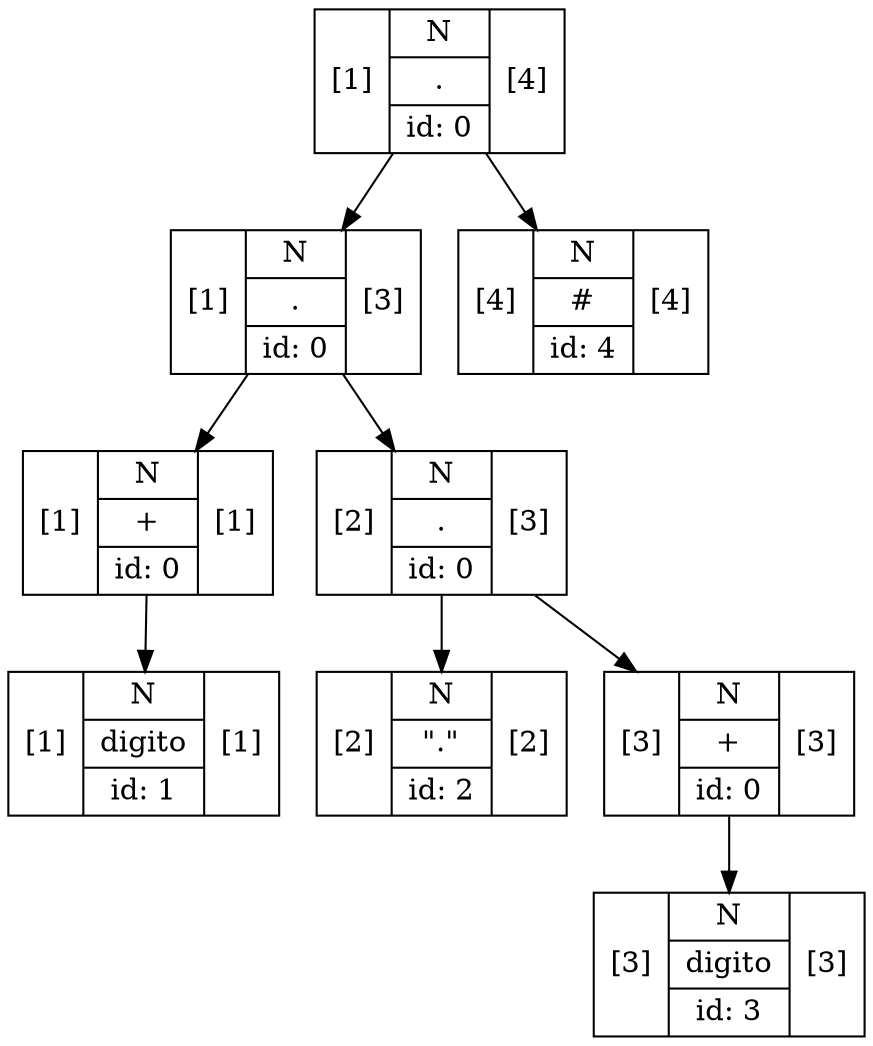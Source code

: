 digraph G{
rankdir=UD
node[shape=record]
concentrate=true
nodo8 [ label ="[1]|{N|.|id: 0}|[4]"];
nodo6 [ label ="[1]|{N|.|id: 0}|[3]"];
nodo1 [ label ="[1]|{N|+|id: 0}|[1]"];
nodo0 [ label ="[1]|{N|digito|id: 1}|[1]"];
nodo1->nodo0
nodo6->nodo1
nodo5 [ label ="[2]|{N|.|id: 0}|[3]"];
nodo2 [ label ="[2]|{N|\".\"|id: 2}|[2]"];
nodo5->nodo2
nodo4 [ label ="[3]|{N|+|id: 0}|[3]"];
nodo3 [ label ="[3]|{N|digito|id: 3}|[3]"];
nodo4->nodo3
nodo5->nodo4
nodo6->nodo5
nodo8->nodo6
nodo9 [ label ="[4]|{N|#|id: 4}|[4]"];
nodo8->nodo9

}

